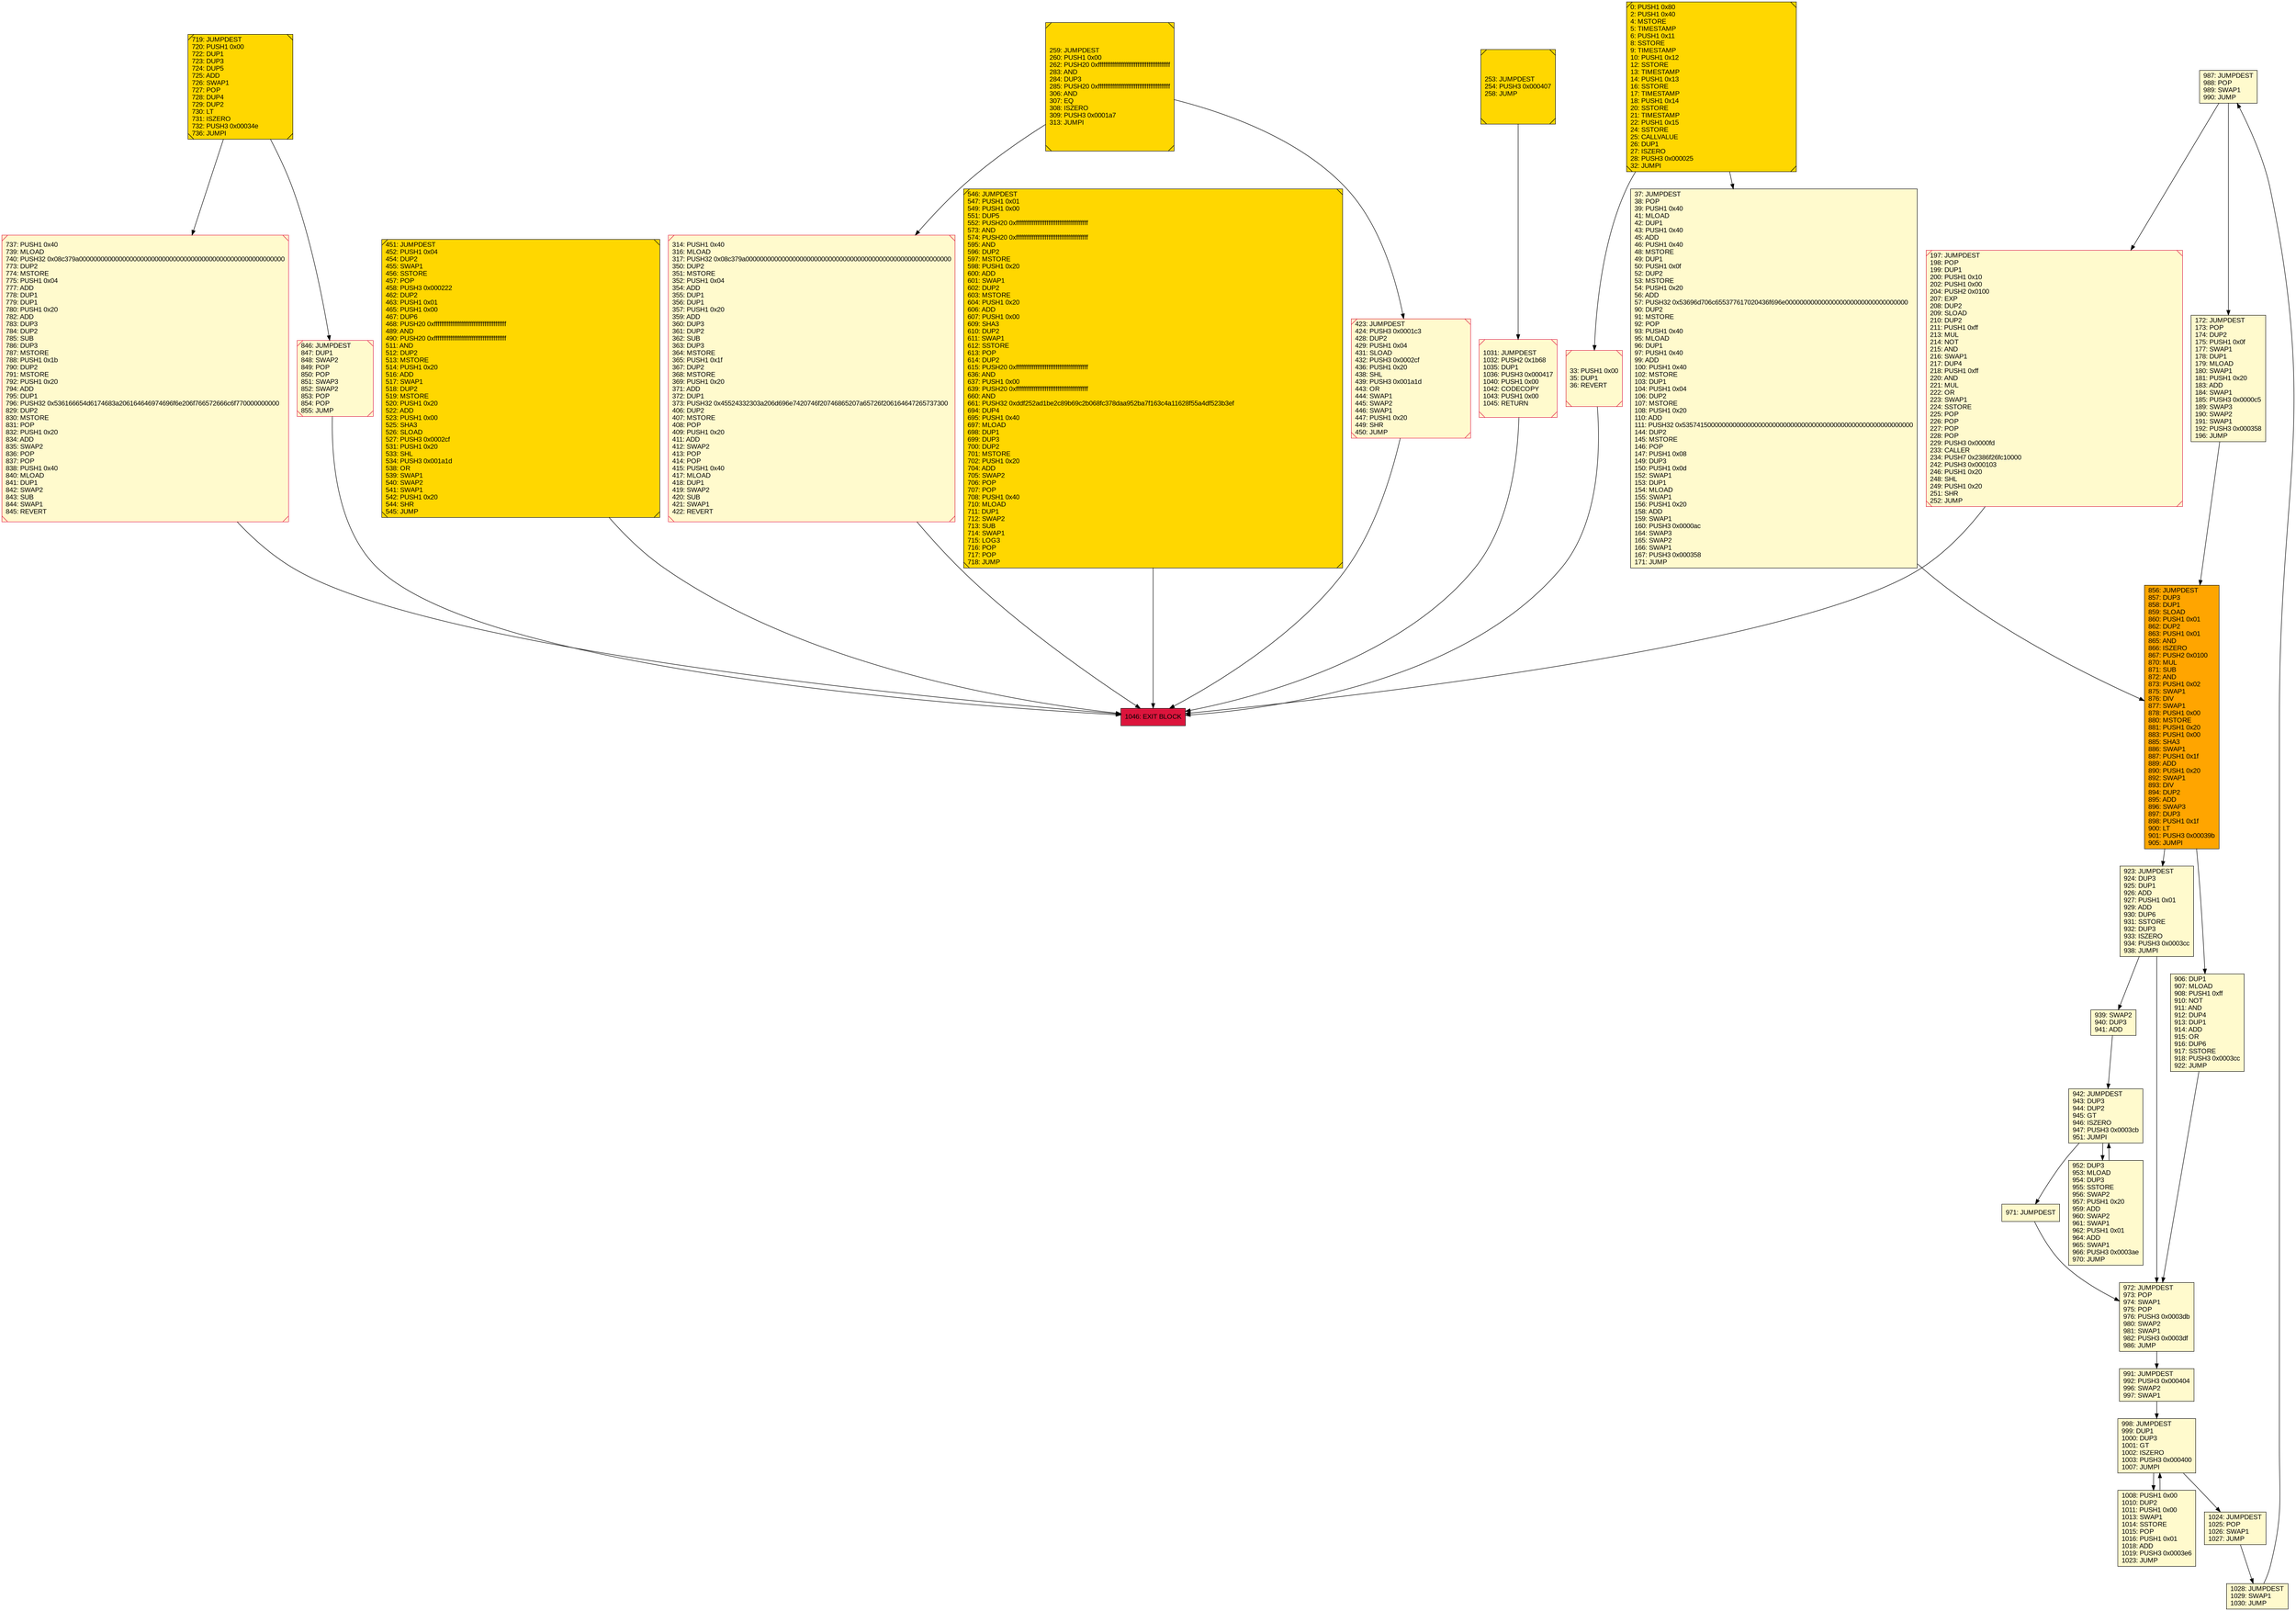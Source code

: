 digraph G {
bgcolor=transparent rankdir=UD;
node [shape=box style=filled color=black fillcolor=white fontname=arial fontcolor=black];
33 [label="33: PUSH1 0x00\l35: DUP1\l36: REVERT\l" fillcolor=lemonchiffon shape=Msquare color=crimson ];
423 [label="423: JUMPDEST\l424: PUSH3 0x0001c3\l428: DUP2\l429: PUSH1 0x04\l431: SLOAD\l432: PUSH3 0x0002cf\l436: PUSH1 0x20\l438: SHL\l439: PUSH3 0x001a1d\l443: OR\l444: SWAP1\l445: SWAP2\l446: SWAP1\l447: PUSH1 0x20\l449: SHR\l450: JUMP\l" fillcolor=lemonchiffon shape=Msquare color=crimson ];
923 [label="923: JUMPDEST\l924: DUP3\l925: DUP1\l926: ADD\l927: PUSH1 0x01\l929: ADD\l930: DUP6\l931: SSTORE\l932: DUP3\l933: ISZERO\l934: PUSH3 0x0003cc\l938: JUMPI\l" fillcolor=lemonchiffon ];
971 [label="971: JUMPDEST\l" fillcolor=lemonchiffon ];
737 [label="737: PUSH1 0x40\l739: MLOAD\l740: PUSH32 0x08c379a000000000000000000000000000000000000000000000000000000000\l773: DUP2\l774: MSTORE\l775: PUSH1 0x04\l777: ADD\l778: DUP1\l779: DUP1\l780: PUSH1 0x20\l782: ADD\l783: DUP3\l784: DUP2\l785: SUB\l786: DUP3\l787: MSTORE\l788: PUSH1 0x1b\l790: DUP2\l791: MSTORE\l792: PUSH1 0x20\l794: ADD\l795: DUP1\l796: PUSH32 0x536166654d6174683a206164646974696f6e206f766572666c6f770000000000\l829: DUP2\l830: MSTORE\l831: POP\l832: PUSH1 0x20\l834: ADD\l835: SWAP2\l836: POP\l837: POP\l838: PUSH1 0x40\l840: MLOAD\l841: DUP1\l842: SWAP2\l843: SUB\l844: SWAP1\l845: REVERT\l" fillcolor=lemonchiffon shape=Msquare color=crimson ];
987 [label="987: JUMPDEST\l988: POP\l989: SWAP1\l990: JUMP\l" fillcolor=lemonchiffon ];
1024 [label="1024: JUMPDEST\l1025: POP\l1026: SWAP1\l1027: JUMP\l" fillcolor=lemonchiffon ];
972 [label="972: JUMPDEST\l973: POP\l974: SWAP1\l975: POP\l976: PUSH3 0x0003db\l980: SWAP2\l981: SWAP1\l982: PUSH3 0x0003df\l986: JUMP\l" fillcolor=lemonchiffon ];
856 [label="856: JUMPDEST\l857: DUP3\l858: DUP1\l859: SLOAD\l860: PUSH1 0x01\l862: DUP2\l863: PUSH1 0x01\l865: AND\l866: ISZERO\l867: PUSH2 0x0100\l870: MUL\l871: SUB\l872: AND\l873: PUSH1 0x02\l875: SWAP1\l876: DIV\l877: SWAP1\l878: PUSH1 0x00\l880: MSTORE\l881: PUSH1 0x20\l883: PUSH1 0x00\l885: SHA3\l886: SWAP1\l887: PUSH1 0x1f\l889: ADD\l890: PUSH1 0x20\l892: SWAP1\l893: DIV\l894: DUP2\l895: ADD\l896: SWAP3\l897: DUP3\l898: PUSH1 0x1f\l900: LT\l901: PUSH3 0x00039b\l905: JUMPI\l" fillcolor=orange ];
942 [label="942: JUMPDEST\l943: DUP3\l944: DUP2\l945: GT\l946: ISZERO\l947: PUSH3 0x0003cb\l951: JUMPI\l" fillcolor=lemonchiffon ];
1046 [label="1046: EXIT BLOCK\l" fillcolor=crimson ];
451 [label="451: JUMPDEST\l452: PUSH1 0x04\l454: DUP2\l455: SWAP1\l456: SSTORE\l457: POP\l458: PUSH3 0x000222\l462: DUP2\l463: PUSH1 0x01\l465: PUSH1 0x00\l467: DUP6\l468: PUSH20 0xffffffffffffffffffffffffffffffffffffffff\l489: AND\l490: PUSH20 0xffffffffffffffffffffffffffffffffffffffff\l511: AND\l512: DUP2\l513: MSTORE\l514: PUSH1 0x20\l516: ADD\l517: SWAP1\l518: DUP2\l519: MSTORE\l520: PUSH1 0x20\l522: ADD\l523: PUSH1 0x00\l525: SHA3\l526: SLOAD\l527: PUSH3 0x0002cf\l531: PUSH1 0x20\l533: SHL\l534: PUSH3 0x001a1d\l538: OR\l539: SWAP1\l540: SWAP2\l541: SWAP1\l542: PUSH1 0x20\l544: SHR\l545: JUMP\l" fillcolor=lemonchiffon shape=Msquare fillcolor=gold ];
1031 [label="1031: JUMPDEST\l1032: PUSH2 0x1b68\l1035: DUP1\l1036: PUSH3 0x000417\l1040: PUSH1 0x00\l1042: CODECOPY\l1043: PUSH1 0x00\l1045: RETURN\l" fillcolor=lemonchiffon shape=Msquare color=crimson ];
546 [label="546: JUMPDEST\l547: PUSH1 0x01\l549: PUSH1 0x00\l551: DUP5\l552: PUSH20 0xffffffffffffffffffffffffffffffffffffffff\l573: AND\l574: PUSH20 0xffffffffffffffffffffffffffffffffffffffff\l595: AND\l596: DUP2\l597: MSTORE\l598: PUSH1 0x20\l600: ADD\l601: SWAP1\l602: DUP2\l603: MSTORE\l604: PUSH1 0x20\l606: ADD\l607: PUSH1 0x00\l609: SHA3\l610: DUP2\l611: SWAP1\l612: SSTORE\l613: POP\l614: DUP2\l615: PUSH20 0xffffffffffffffffffffffffffffffffffffffff\l636: AND\l637: PUSH1 0x00\l639: PUSH20 0xffffffffffffffffffffffffffffffffffffffff\l660: AND\l661: PUSH32 0xddf252ad1be2c89b69c2b068fc378daa952ba7f163c4a11628f55a4df523b3ef\l694: DUP4\l695: PUSH1 0x40\l697: MLOAD\l698: DUP1\l699: DUP3\l700: DUP2\l701: MSTORE\l702: PUSH1 0x20\l704: ADD\l705: SWAP2\l706: POP\l707: POP\l708: PUSH1 0x40\l710: MLOAD\l711: DUP1\l712: SWAP2\l713: SUB\l714: SWAP1\l715: LOG3\l716: POP\l717: POP\l718: JUMP\l" fillcolor=lemonchiffon shape=Msquare fillcolor=gold ];
37 [label="37: JUMPDEST\l38: POP\l39: PUSH1 0x40\l41: MLOAD\l42: DUP1\l43: PUSH1 0x40\l45: ADD\l46: PUSH1 0x40\l48: MSTORE\l49: DUP1\l50: PUSH1 0x0f\l52: DUP2\l53: MSTORE\l54: PUSH1 0x20\l56: ADD\l57: PUSH32 0x53696d706c655377617020436f696e0000000000000000000000000000000000\l90: DUP2\l91: MSTORE\l92: POP\l93: PUSH1 0x40\l95: MLOAD\l96: DUP1\l97: PUSH1 0x40\l99: ADD\l100: PUSH1 0x40\l102: MSTORE\l103: DUP1\l104: PUSH1 0x04\l106: DUP2\l107: MSTORE\l108: PUSH1 0x20\l110: ADD\l111: PUSH32 0x5357415000000000000000000000000000000000000000000000000000000000\l144: DUP2\l145: MSTORE\l146: POP\l147: PUSH1 0x08\l149: DUP3\l150: PUSH1 0x0d\l152: SWAP1\l153: DUP1\l154: MLOAD\l155: SWAP1\l156: PUSH1 0x20\l158: ADD\l159: SWAP1\l160: PUSH3 0x0000ac\l164: SWAP3\l165: SWAP2\l166: SWAP1\l167: PUSH3 0x000358\l171: JUMP\l" fillcolor=lemonchiffon ];
846 [label="846: JUMPDEST\l847: DUP1\l848: SWAP2\l849: POP\l850: POP\l851: SWAP3\l852: SWAP2\l853: POP\l854: POP\l855: JUMP\l" fillcolor=lemonchiffon shape=Msquare color=crimson ];
253 [label="253: JUMPDEST\l254: PUSH3 0x000407\l258: JUMP\l" fillcolor=lemonchiffon shape=Msquare fillcolor=gold ];
719 [label="719: JUMPDEST\l720: PUSH1 0x00\l722: DUP1\l723: DUP3\l724: DUP5\l725: ADD\l726: SWAP1\l727: POP\l728: DUP4\l729: DUP2\l730: LT\l731: ISZERO\l732: PUSH3 0x00034e\l736: JUMPI\l" fillcolor=lemonchiffon shape=Msquare fillcolor=gold ];
939 [label="939: SWAP2\l940: DUP3\l941: ADD\l" fillcolor=lemonchiffon ];
197 [label="197: JUMPDEST\l198: POP\l199: DUP1\l200: PUSH1 0x10\l202: PUSH1 0x00\l204: PUSH2 0x0100\l207: EXP\l208: DUP2\l209: SLOAD\l210: DUP2\l211: PUSH1 0xff\l213: MUL\l214: NOT\l215: AND\l216: SWAP1\l217: DUP4\l218: PUSH1 0xff\l220: AND\l221: MUL\l222: OR\l223: SWAP1\l224: SSTORE\l225: POP\l226: POP\l227: POP\l228: POP\l229: PUSH3 0x0000fd\l233: CALLER\l234: PUSH7 0x2386f26fc10000\l242: PUSH3 0x000103\l246: PUSH1 0x20\l248: SHL\l249: PUSH1 0x20\l251: SHR\l252: JUMP\l" fillcolor=lemonchiffon shape=Msquare color=crimson ];
172 [label="172: JUMPDEST\l173: POP\l174: DUP2\l175: PUSH1 0x0f\l177: SWAP1\l178: DUP1\l179: MLOAD\l180: SWAP1\l181: PUSH1 0x20\l183: ADD\l184: SWAP1\l185: PUSH3 0x0000c5\l189: SWAP3\l190: SWAP2\l191: SWAP1\l192: PUSH3 0x000358\l196: JUMP\l" fillcolor=lemonchiffon ];
259 [label="259: JUMPDEST\l260: PUSH1 0x00\l262: PUSH20 0xffffffffffffffffffffffffffffffffffffffff\l283: AND\l284: DUP3\l285: PUSH20 0xffffffffffffffffffffffffffffffffffffffff\l306: AND\l307: EQ\l308: ISZERO\l309: PUSH3 0x0001a7\l313: JUMPI\l" fillcolor=lemonchiffon shape=Msquare fillcolor=gold ];
906 [label="906: DUP1\l907: MLOAD\l908: PUSH1 0xff\l910: NOT\l911: AND\l912: DUP4\l913: DUP1\l914: ADD\l915: OR\l916: DUP6\l917: SSTORE\l918: PUSH3 0x0003cc\l922: JUMP\l" fillcolor=lemonchiffon ];
0 [label="0: PUSH1 0x80\l2: PUSH1 0x40\l4: MSTORE\l5: TIMESTAMP\l6: PUSH1 0x11\l8: SSTORE\l9: TIMESTAMP\l10: PUSH1 0x12\l12: SSTORE\l13: TIMESTAMP\l14: PUSH1 0x13\l16: SSTORE\l17: TIMESTAMP\l18: PUSH1 0x14\l20: SSTORE\l21: TIMESTAMP\l22: PUSH1 0x15\l24: SSTORE\l25: CALLVALUE\l26: DUP1\l27: ISZERO\l28: PUSH3 0x000025\l32: JUMPI\l" fillcolor=lemonchiffon shape=Msquare fillcolor=gold ];
1028 [label="1028: JUMPDEST\l1029: SWAP1\l1030: JUMP\l" fillcolor=lemonchiffon ];
991 [label="991: JUMPDEST\l992: PUSH3 0x000404\l996: SWAP2\l997: SWAP1\l" fillcolor=lemonchiffon ];
314 [label="314: PUSH1 0x40\l316: MLOAD\l317: PUSH32 0x08c379a000000000000000000000000000000000000000000000000000000000\l350: DUP2\l351: MSTORE\l352: PUSH1 0x04\l354: ADD\l355: DUP1\l356: DUP1\l357: PUSH1 0x20\l359: ADD\l360: DUP3\l361: DUP2\l362: SUB\l363: DUP3\l364: MSTORE\l365: PUSH1 0x1f\l367: DUP2\l368: MSTORE\l369: PUSH1 0x20\l371: ADD\l372: DUP1\l373: PUSH32 0x45524332303a206d696e7420746f20746865207a65726f206164647265737300\l406: DUP2\l407: MSTORE\l408: POP\l409: PUSH1 0x20\l411: ADD\l412: SWAP2\l413: POP\l414: POP\l415: PUSH1 0x40\l417: MLOAD\l418: DUP1\l419: SWAP2\l420: SUB\l421: SWAP1\l422: REVERT\l" fillcolor=lemonchiffon shape=Msquare color=crimson ];
1008 [label="1008: PUSH1 0x00\l1010: DUP2\l1011: PUSH1 0x00\l1013: SWAP1\l1014: SSTORE\l1015: POP\l1016: PUSH1 0x01\l1018: ADD\l1019: PUSH3 0x0003e6\l1023: JUMP\l" fillcolor=lemonchiffon ];
998 [label="998: JUMPDEST\l999: DUP1\l1000: DUP3\l1001: GT\l1002: ISZERO\l1003: PUSH3 0x000400\l1007: JUMPI\l" fillcolor=lemonchiffon ];
952 [label="952: DUP3\l953: MLOAD\l954: DUP3\l955: SSTORE\l956: SWAP2\l957: PUSH1 0x20\l959: ADD\l960: SWAP2\l961: SWAP1\l962: PUSH1 0x01\l964: ADD\l965: SWAP1\l966: PUSH3 0x0003ae\l970: JUMP\l" fillcolor=lemonchiffon ];
451 -> 1046;
998 -> 1008;
1008 -> 998;
719 -> 846;
1031 -> 1046;
546 -> 1046;
991 -> 998;
0 -> 37;
923 -> 972;
856 -> 923;
942 -> 971;
33 -> 1046;
259 -> 314;
423 -> 1046;
971 -> 972;
737 -> 1046;
987 -> 172;
987 -> 197;
1024 -> 1028;
972 -> 991;
923 -> 939;
942 -> 952;
952 -> 942;
259 -> 423;
314 -> 1046;
719 -> 737;
998 -> 1024;
0 -> 33;
37 -> 856;
846 -> 1046;
172 -> 856;
253 -> 1031;
1028 -> 987;
197 -> 1046;
906 -> 972;
939 -> 942;
856 -> 906;
}